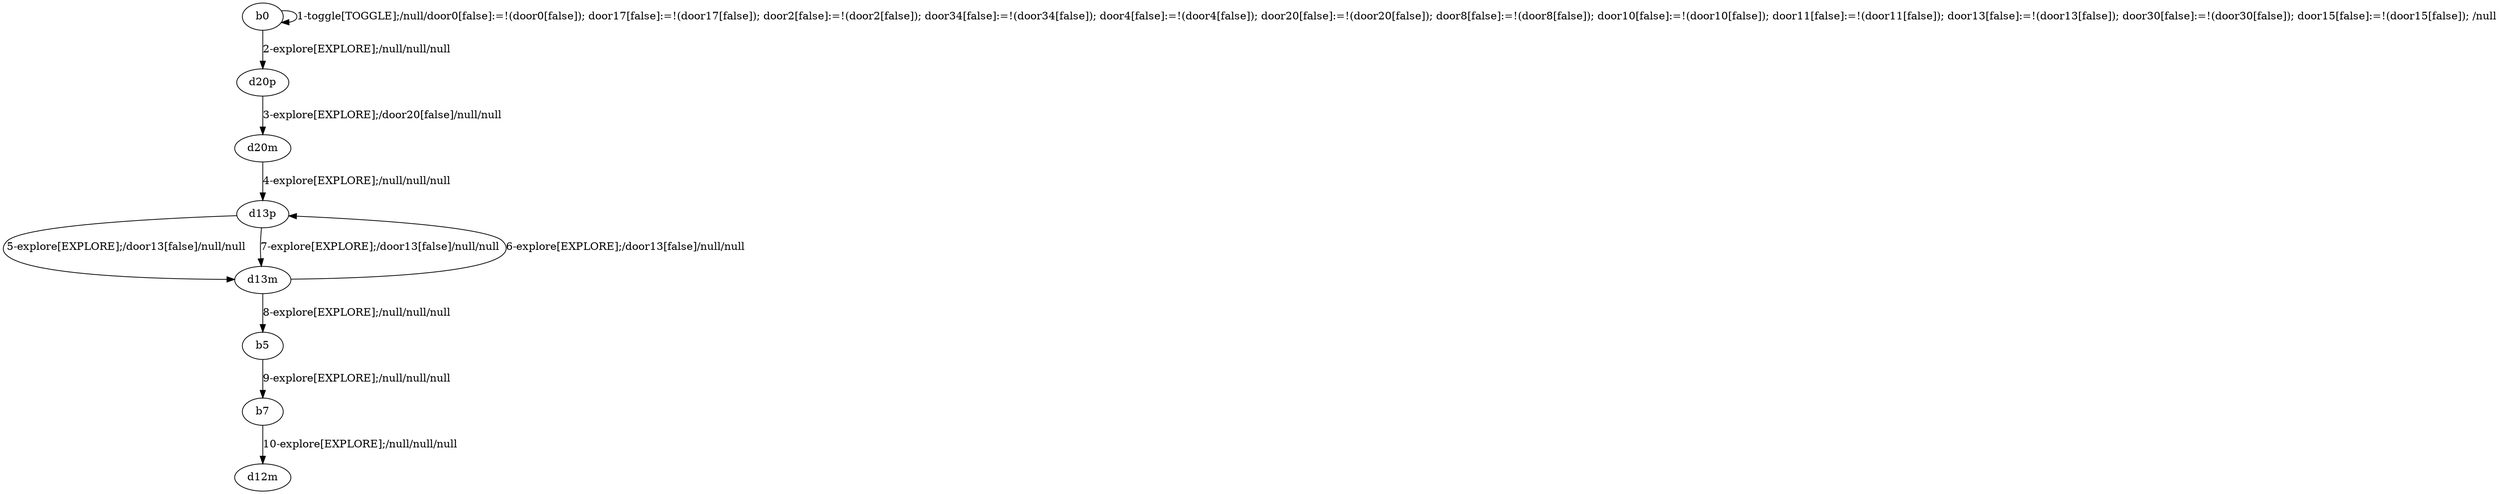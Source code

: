 # Total number of goals covered by this test: 1
# d13m --> d13p

digraph g {
"b0" -> "b0" [label = "1-toggle[TOGGLE];/null/door0[false]:=!(door0[false]); door17[false]:=!(door17[false]); door2[false]:=!(door2[false]); door34[false]:=!(door34[false]); door4[false]:=!(door4[false]); door20[false]:=!(door20[false]); door8[false]:=!(door8[false]); door10[false]:=!(door10[false]); door11[false]:=!(door11[false]); door13[false]:=!(door13[false]); door30[false]:=!(door30[false]); door15[false]:=!(door15[false]); /null"];
"b0" -> "d20p" [label = "2-explore[EXPLORE];/null/null/null"];
"d20p" -> "d20m" [label = "3-explore[EXPLORE];/door20[false]/null/null"];
"d20m" -> "d13p" [label = "4-explore[EXPLORE];/null/null/null"];
"d13p" -> "d13m" [label = "5-explore[EXPLORE];/door13[false]/null/null"];
"d13m" -> "d13p" [label = "6-explore[EXPLORE];/door13[false]/null/null"];
"d13p" -> "d13m" [label = "7-explore[EXPLORE];/door13[false]/null/null"];
"d13m" -> "b5" [label = "8-explore[EXPLORE];/null/null/null"];
"b5" -> "b7" [label = "9-explore[EXPLORE];/null/null/null"];
"b7" -> "d12m" [label = "10-explore[EXPLORE];/null/null/null"];
}